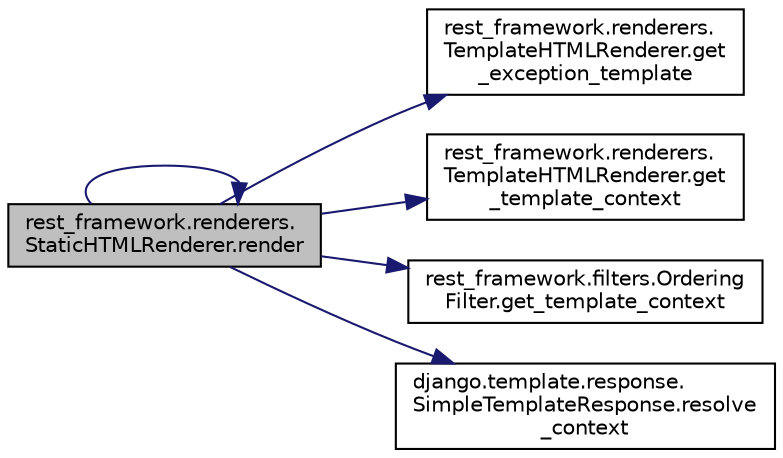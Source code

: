 digraph "rest_framework.renderers.StaticHTMLRenderer.render"
{
 // LATEX_PDF_SIZE
  edge [fontname="Helvetica",fontsize="10",labelfontname="Helvetica",labelfontsize="10"];
  node [fontname="Helvetica",fontsize="10",shape=record];
  rankdir="LR";
  Node1 [label="rest_framework.renderers.\lStaticHTMLRenderer.render",height=0.2,width=0.4,color="black", fillcolor="grey75", style="filled", fontcolor="black",tooltip=" "];
  Node1 -> Node2 [color="midnightblue",fontsize="10",style="solid",fontname="Helvetica"];
  Node2 [label="rest_framework.renderers.\lTemplateHTMLRenderer.get\l_exception_template",height=0.2,width=0.4,color="black", fillcolor="white", style="filled",URL="$de/d7d/classrest__framework_1_1renderers_1_1_template_h_t_m_l_renderer.html#af2aded1846f95e974300056be06fe1bc",tooltip=" "];
  Node1 -> Node3 [color="midnightblue",fontsize="10",style="solid",fontname="Helvetica"];
  Node3 [label="rest_framework.renderers.\lTemplateHTMLRenderer.get\l_template_context",height=0.2,width=0.4,color="black", fillcolor="white", style="filled",URL="$de/d7d/classrest__framework_1_1renderers_1_1_template_h_t_m_l_renderer.html#a0764f28a1cdd2599cd2e3d9df8d5bed9",tooltip=" "];
  Node1 -> Node4 [color="midnightblue",fontsize="10",style="solid",fontname="Helvetica"];
  Node4 [label="rest_framework.filters.Ordering\lFilter.get_template_context",height=0.2,width=0.4,color="black", fillcolor="white", style="filled",URL="$d0/d16/classrest__framework_1_1filters_1_1_ordering_filter.html#af296d858eaa282cca2d26bac31ee5b97",tooltip=" "];
  Node1 -> Node1 [color="midnightblue",fontsize="10",style="solid",fontname="Helvetica"];
  Node1 -> Node5 [color="midnightblue",fontsize="10",style="solid",fontname="Helvetica"];
  Node5 [label="django.template.response.\lSimpleTemplateResponse.resolve\l_context",height=0.2,width=0.4,color="black", fillcolor="white", style="filled",URL="$d9/dd8/classdjango_1_1template_1_1response_1_1_simple_template_response.html#adab3b1fbbb0948103431a6fbdcac222e",tooltip=" "];
}
